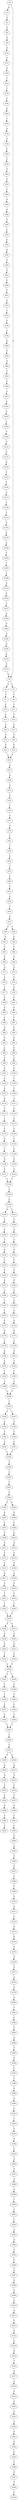 strict digraph  {
	S0 -> S1 [ label = G ];
	S0 -> S2 [ label = G ];
	S1 -> S3 [ label = T ];
	S2 -> S4 [ label = G ];
	S2 -> S5 [ label = T ];
	S3 -> S6 [ label = T ];
	S4 -> S7 [ label = T ];
	S5 -> S8 [ label = T ];
	S6 -> S9 [ label = G ];
	S7 -> S10 [ label = C ];
	S8 -> S11 [ label = C ];
	S9 -> S12 [ label = C ];
	S10 -> S13 [ label = A ];
	S11 -> S14 [ label = T ];
	S12 -> S15 [ label = T ];
	S13 -> S16 [ label = G ];
	S14 -> S17 [ label = G ];
	S15 -> S18 [ label = G ];
	S16 -> S19 [ label = G ];
	S17 -> S20 [ label = G ];
	S18 -> S21 [ label = T ];
	S19 -> S22 [ label = G ];
	S20 -> S23 [ label = G ];
	S21 -> S24 [ label = T ];
	S22 -> S25 [ label = T ];
	S23 -> S25 [ label = T ];
	S24 -> S26 [ label = C ];
	S25 -> S27 [ label = A ];
	S26 -> S28 [ label = G ];
	S27 -> S29 [ label = G ];
	S28 -> S30 [ label = T ];
	S29 -> S31 [ label = A ];
	S30 -> S32 [ label = A ];
	S31 -> S33 [ label = G ];
	S32 -> S34 [ label = A ];
	S33 -> S35 [ label = T ];
	S34 -> S36 [ label = C ];
	S35 -> S37 [ label = A ];
	S36 -> S38 [ label = C ];
	S37 -> S39 [ label = G ];
	S38 -> S40 [ label = G ];
	S39 -> S41 [ label = T ];
	S40 -> S42 [ label = G ];
	S41 -> S43 [ label = C ];
	S42 -> S44 [ label = T ];
	S43 -> S45 [ label = G ];
	S44 -> S46 [ label = G ];
	S45 -> S47 [ label = T ];
	S46 -> S48 [ label = A ];
	S47 -> S49 [ label = T ];
	S48 -> S50 [ label = G ];
	S49 -> S51 [ label = A ];
	S50 -> S52 [ label = C ];
	S51 -> S53 [ label = G ];
	S52 -> S54 [ label = C ];
	S53 -> S55 [ label = T ];
	S54 -> S56 [ label = G ];
	S55 -> S57 [ label = A ];
	S56 -> S58 [ label = C ];
	S57 -> S59 [ label = C ];
	S57 -> S60 [ label = T ];
	S58 -> S61 [ label = G ];
	S59 -> S62 [ label = G ];
	S60 -> S63 [ label = G ];
	S61 -> S64 [ label = C ];
	S62 -> S65 [ label = T ];
	S63 -> S66 [ label = T ];
	S64 -> S67 [ label = C ];
	S65 -> S68 [ label = G ];
	S66 -> S69 [ label = A ];
	S67 -> S70 [ label = A ];
	S68 -> S71 [ label = G ];
	S69 -> S72 [ label = G ];
	S70 -> S73 [ label = T ];
	S71 -> S74 [ label = A ];
	S72 -> S75 [ label = C ];
	S73 -> S76 [ label = C ];
	S74 -> S77 [ label = C ];
	S75 -> S78 [ label = A ];
	S76 -> S79 [ label = T ];
	S77 -> S80 [ label = G ];
	S78 -> S81 [ label = G ];
	S79 -> S82 [ label = A ];
	S80 -> S83 [ label = G ];
	S81 -> S84 [ label = G ];
	S82 -> S85 [ label = C ];
	S83 -> S86 [ label = C ];
	S84 -> S87 [ label = T ];
	S85 -> S88 [ label = A ];
	S86 -> S89 [ label = G ];
	S87 -> S90 [ label = A ];
	S88 -> S91 [ label = T ];
	S89 -> S92 [ label = G ];
	S90 -> S93 [ label = A ];
	S91 -> S94 [ label = C ];
	S92 -> S95 [ label = A ];
	S93 -> S96 [ label = G ];
	S94 -> S97 [ label = C ];
	S95 -> S98 [ label = A ];
	S96 -> S99 [ label = A ];
	S97 -> S100 [ label = G ];
	S98 -> S101 [ label = A ];
	S99 -> S102 [ label = A ];
	S100 -> S103 [ label = G ];
	S101 -> S104 [ label = G ];
	S102 -> S105 [ label = C ];
	S103 -> S106 [ label = T ];
	S104 -> S107 [ label = A ];
	S105 -> S108 [ label = C ];
	S106 -> S109 [ label = G ];
	S107 -> S110 [ label = G ];
	S108 -> S111 [ label = T ];
	S109 -> S112 [ label = G ];
	S110 -> S113 [ label = G ];
	S111 -> S114 [ label = G ];
	S112 -> S115 [ label = C ];
	S113 -> S116 [ label = T ];
	S114 -> S117 [ label = T ];
	S115 -> S118 [ label = G ];
	S116 -> S119 [ label = C ];
	S117 -> S120 [ label = C ];
	S118 -> S121 [ label = C ];
	S119 -> S122 [ label = G ];
	S120 -> S123 [ label = T ];
	S121 -> S124 [ label = T ];
	S122 -> S125 [ label = C ];
	S123 -> S126 [ label = C ];
	S124 -> S127 [ label = A ];
	S125 -> S128 [ label = G ];
	S126 -> S129 [ label = G ];
	S127 -> S130 [ label = C ];
	S128 -> S131 [ label = C ];
	S129 -> S132 [ label = C ];
	S130 -> S133 [ label = C ];
	S131 -> S134 [ label = T ];
	S132 -> S134 [ label = T ];
	S133 -> S135 [ label = G ];
	S134 -> S136 [ label = T ];
	S135 -> S137 [ label = G ];
	S136 -> S138 [ label = G ];
	S137 -> S139 [ label = A ];
	S138 -> S140 [ label = G ];
	S138 -> S141 [ label = C ];
	S139 -> S142 [ label = C ];
	S140 -> S143 [ label = A ];
	S141 -> S144 [ label = G ];
	S142 -> S145 [ label = C ];
	S143 -> S146 [ label = C ];
	S144 -> S147 [ label = G ];
	S145 -> S148 [ label = T ];
	S146 -> S149 [ label = T ];
	S147 -> S150 [ label = T ];
	S148 -> S151 [ label = A ];
	S149 -> S152 [ label = G ];
	S150 -> S153 [ label = G ];
	S151 -> S154 [ label = G ];
	S152 -> S155 [ label = C ];
	S153 -> S156 [ label = T ];
	S154 -> S157 [ label = C ];
	S155 -> S158 [ label = G ];
	S156 -> S159 [ label = G ];
	S157 -> S160 [ label = A ];
	S158 -> S161 [ label = G ];
	S159 -> S162 [ label = G ];
	S160 -> S163 [ label = G ];
	S161 -> S164 [ label = G ];
	S162 -> S165 [ label = A ];
	S163 -> S166 [ label = A ];
	S164 -> S167 [ label = A ];
	S165 -> S168 [ label = A ];
	S166 -> S169 [ label = A ];
	S167 -> S170 [ label = C ];
	S168 -> S171 [ label = A ];
	S169 -> S172 [ label = G ];
	S170 -> S173 [ label = G ];
	S171 -> S174 [ label = G ];
	S172 -> S175 [ label = G ];
	S173 -> S176 [ label = A ];
	S174 -> S177 [ label = G ];
	S175 -> S2 [ label = G ];
	S176 -> S178 [ label = A ];
	S177 -> S179 [ label = A ];
	S178 -> S180 [ label = G ];
	S179 -> S181 [ label = A ];
	S180 -> S182 [ label = A ];
	S181 -> S183 [ label = A ];
	S182 -> S184 [ label = C ];
	S183 -> S185 [ label = C ];
	S184 -> S186 [ label = C ];
	S185 -> S187 [ label = C ];
	S186 -> S188 [ label = T ];
	S187 -> S188 [ label = T ];
	S188 -> S189 [ label = T ];
	S189 -> S190 [ label = C ];
	S189 -> S191 [ label = T ];
	S190 -> S192 [ label = C ];
	S191 -> S193 [ label = C ];
	S192 -> S194 [ label = C ];
	S193 -> S195 [ label = C ];
	S194 -> S196 [ label = G ];
	S195 -> S197 [ label = G ];
	S196 -> S198 [ label = T ];
	S197 -> S198 [ label = T ];
	S198 -> S199 [ label = A ];
	S199 -> S200 [ label = G ];
	S200 -> S201 [ label = T ];
	S201 -> S202 [ label = C ];
	S202 -> S203 [ label = G ];
	S202 -> S204 [ label = C ];
	S203 -> S205 [ label = G ];
	S204 -> S206 [ label = A ];
	S205 -> S207 [ label = C ];
	S206 -> S208 [ label = C ];
	S207 -> S209 [ label = G ];
	S208 -> S210 [ label = G ];
	S209 -> S211 [ label = A ];
	S210 -> S212 [ label = A ];
	S211 -> S213 [ label = C ];
	S212 -> S214 [ label = A ];
	S213 -> S215 [ label = C ];
	S214 -> S216 [ label = G ];
	S215 -> S217 [ label = G ];
	S216 -> S218 [ label = A ];
	S217 -> S219 [ label = C ];
	S218 -> S220 [ label = C ];
	S219 -> S221 [ label = T ];
	S220 -> S222 [ label = T ];
	S221 -> S223 [ label = T ];
	S222 -> S224 [ label = T ];
	S223 -> S225 [ label = C ];
	S224 -> S225 [ label = C ];
	S225 -> S226 [ label = A ];
	S225 -> S227 [ label = G ];
	S226 -> S228 [ label = A ];
	S227 -> S229 [ label = A ];
	S228 -> S230 [ label = A ];
	S229 -> S231 [ label = A ];
	S230 -> S232 [ label = T ];
	S231 -> S233 [ label = T ];
	S232 -> S234 [ label = A ];
	S233 -> S234 [ label = A ];
	S234 -> S235 [ label = G ];
	S234 -> S236 [ label = C ];
	S235 -> S237 [ label = C ];
	S236 -> S238 [ label = G ];
	S237 -> S239 [ label = C ];
	S238 -> S240 [ label = C ];
	S239 -> S241 [ label = C ];
	S240 -> S242 [ label = C ];
	S241 -> S243 [ label = T ];
	S242 -> S244 [ label = T ];
	S243 -> S245 [ label = T ];
	S244 -> S245 [ label = T ];
	S245 -> S246 [ label = C ];
	S246 -> S247 [ label = C ];
	S247 -> S248 [ label = T ];
	S247 -> S249 [ label = G ];
	S248 -> S250 [ label = G ];
	S249 -> S251 [ label = G ];
	S250 -> S252 [ label = G ];
	S251 -> S253 [ label = G ];
	S252 -> S254 [ label = C ];
	S253 -> S255 [ label = C ];
	S254 -> S256 [ label = G ];
	S255 -> S257 [ label = T ];
	S256 -> S258 [ label = G ];
	S257 -> S259 [ label = G ];
	S258 -> S260 [ label = T ];
	S259 -> S261 [ label = T ];
	S260 -> S262 [ label = T ];
	S261 -> S263 [ label = C ];
	S263 -> S264 [ label = A ];
	S264 -> S265 [ label = A ];
	S265 -> S266 [ label = C ];
	S266 -> S267 [ label = G ];
	S267 -> S268 [ label = A ];
	S268 -> S269 [ label = C ];
	S269 -> S270 [ label = A ];
	S270 -> S271 [ label = C ];
	S271 -> S272 [ label = T ];
	S272 -> S273 [ label = G ];
	S273 -> S274 [ label = G ];
	S274 -> S275 [ label = T ];
	S275 -> S276 [ label = A ];
	S276 -> S277 [ label = G ];
	S277 -> S278 [ label = A ];
	S278 -> S279 [ label = A ];
	S279 -> S280 [ label = C ];
	S280 -> S281 [ label = C ];
	S281 -> S282 [ label = C ];
	S282 -> S283 [ label = A ];
	S283 -> S284 [ label = G ];
	S284 -> S285 [ label = T ];
	S285 -> S286 [ label = G ];
	S286 -> S287 [ label = T ];
	S287 -> S288 [ label = C ];
	S288 -> S289 [ label = G ];
	S289 -> S290 [ label = G ];
	S290 -> S291 [ label = T ];
	S291 -> S292 [ label = T ];
	S292 -> S293 [ label = T ];
	S293 -> S294 [ label = G ];
	S294 -> S295 [ label = C ];
	S295 -> S296 [ label = A ];
	S296 -> S297 [ label = A ];
	S297 -> S298 [ label = A ];
	S298 -> S299 [ label = C ];
	S299 -> S300 [ label = T ];
	S300 -> S301 [ label = C ];
	S301 -> S302 [ label = C ];
	S302 -> S303 [ label = T ];
	S303 -> S304 [ label = G ];
	S304 -> S305 [ label = G ];
	S305 -> S306 [ label = T ];
	S306 -> S307 [ label = A ];
	S307 -> S308 [ label = A ];
	S308 -> S309 [ label = A ];
	S309 -> S310 [ label = A ];
	S310 -> S311 [ label = A ];
	S311 -> S312 [ label = T ];
	S312 -> S313 [ label = A ];
	S313 -> S314 [ label = G ];
	S314 -> S315 [ label = G ];
	S315 -> S316 [ label = T ];
	S316 -> S317 [ label = A ];
	S317 -> S318 [ label = A ];
	S318 -> S319 [ label = C ];
	S319 -> S320 [ label = G ];
	S320 -> S321 [ label = G ];
	S321 -> S322 [ label = T ];
	S322 -> S323 [ label = A ];
	S323 -> S324 [ label = G ];
	S324 -> S325 [ label = C ];
	S325 -> S326 [ label = C ];
	S326 -> S327 [ label = G ];
	S327 -> S328 [ label = T ];
	S328 -> S329 [ label = T ];
}
